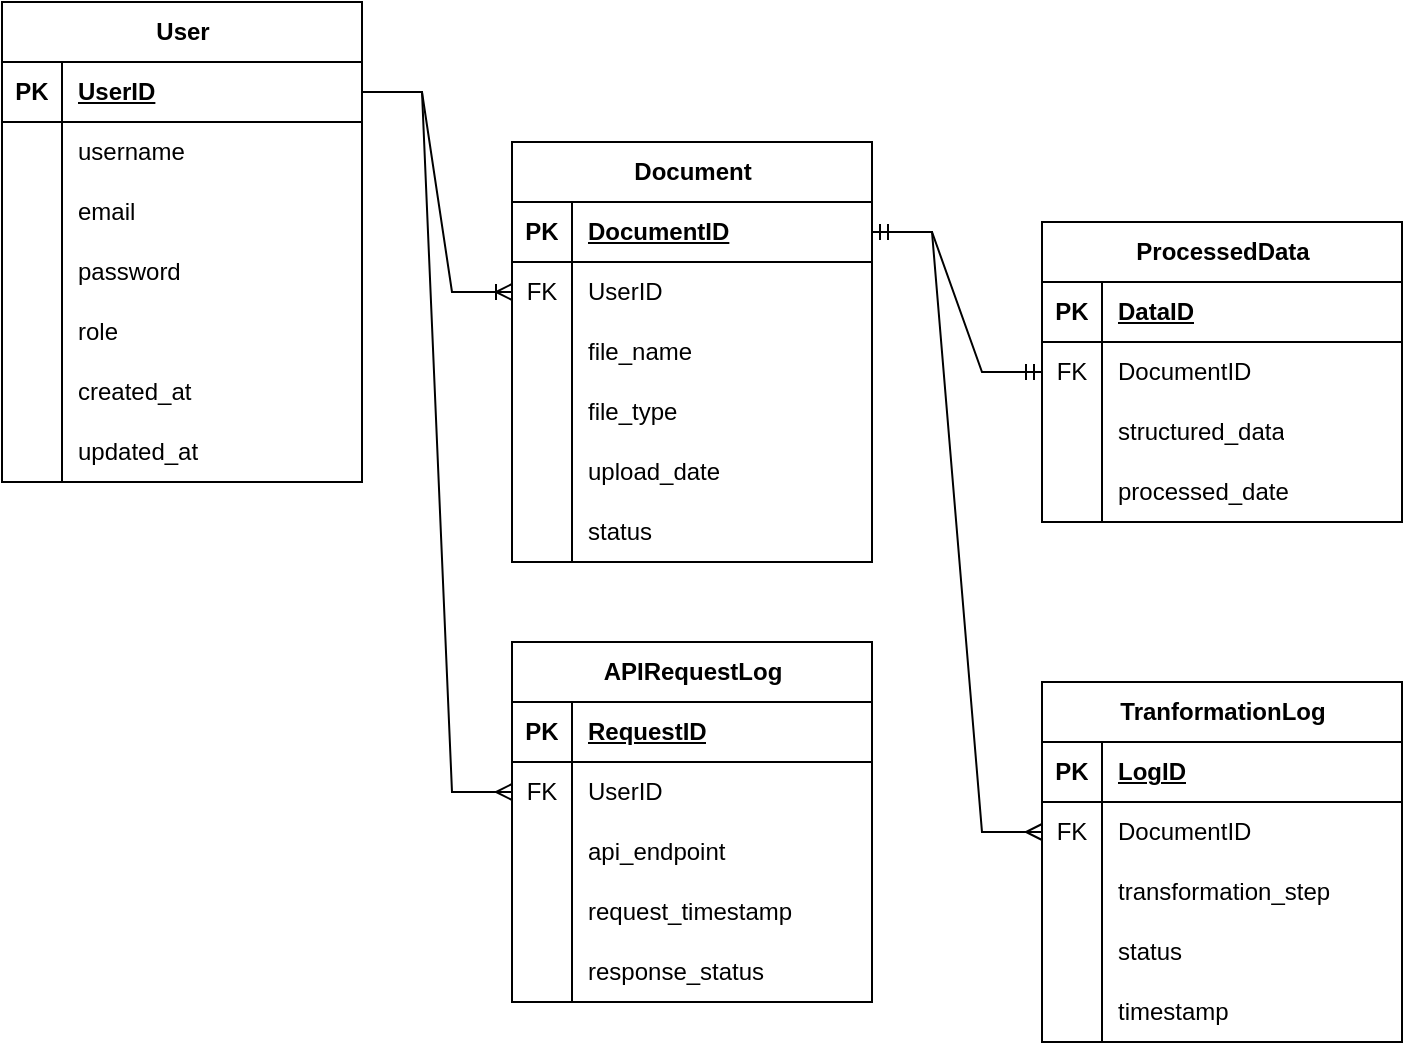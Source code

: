<mxfile version="24.7.17">
  <diagram name="Page-1" id="usNflG1nu4LHEZODyKDJ">
    <mxGraphModel dx="1393" dy="755" grid="1" gridSize="10" guides="1" tooltips="1" connect="1" arrows="1" fold="1" page="1" pageScale="1" pageWidth="850" pageHeight="1100" math="0" shadow="0">
      <root>
        <mxCell id="0" />
        <mxCell id="1" parent="0" />
        <mxCell id="-OUN-T16nuyj_4wCjLB2-5" value="User" style="shape=table;startSize=30;container=1;collapsible=1;childLayout=tableLayout;fixedRows=1;rowLines=0;fontStyle=1;align=center;resizeLast=1;html=1;" vertex="1" parent="1">
          <mxGeometry x="80" y="40" width="180" height="240" as="geometry" />
        </mxCell>
        <mxCell id="-OUN-T16nuyj_4wCjLB2-6" value="" style="shape=tableRow;horizontal=0;startSize=0;swimlaneHead=0;swimlaneBody=0;fillColor=none;collapsible=0;dropTarget=0;points=[[0,0.5],[1,0.5]];portConstraint=eastwest;top=0;left=0;right=0;bottom=1;" vertex="1" parent="-OUN-T16nuyj_4wCjLB2-5">
          <mxGeometry y="30" width="180" height="30" as="geometry" />
        </mxCell>
        <mxCell id="-OUN-T16nuyj_4wCjLB2-7" value="PK" style="shape=partialRectangle;connectable=0;fillColor=none;top=0;left=0;bottom=0;right=0;fontStyle=1;overflow=hidden;whiteSpace=wrap;html=1;" vertex="1" parent="-OUN-T16nuyj_4wCjLB2-6">
          <mxGeometry width="30" height="30" as="geometry">
            <mxRectangle width="30" height="30" as="alternateBounds" />
          </mxGeometry>
        </mxCell>
        <mxCell id="-OUN-T16nuyj_4wCjLB2-8" value="UserID" style="shape=partialRectangle;connectable=0;fillColor=none;top=0;left=0;bottom=0;right=0;align=left;spacingLeft=6;fontStyle=5;overflow=hidden;whiteSpace=wrap;html=1;" vertex="1" parent="-OUN-T16nuyj_4wCjLB2-6">
          <mxGeometry x="30" width="150" height="30" as="geometry">
            <mxRectangle width="150" height="30" as="alternateBounds" />
          </mxGeometry>
        </mxCell>
        <mxCell id="-OUN-T16nuyj_4wCjLB2-9" value="" style="shape=tableRow;horizontal=0;startSize=0;swimlaneHead=0;swimlaneBody=0;fillColor=none;collapsible=0;dropTarget=0;points=[[0,0.5],[1,0.5]];portConstraint=eastwest;top=0;left=0;right=0;bottom=0;" vertex="1" parent="-OUN-T16nuyj_4wCjLB2-5">
          <mxGeometry y="60" width="180" height="30" as="geometry" />
        </mxCell>
        <mxCell id="-OUN-T16nuyj_4wCjLB2-10" value="" style="shape=partialRectangle;connectable=0;fillColor=none;top=0;left=0;bottom=0;right=0;editable=1;overflow=hidden;whiteSpace=wrap;html=1;" vertex="1" parent="-OUN-T16nuyj_4wCjLB2-9">
          <mxGeometry width="30" height="30" as="geometry">
            <mxRectangle width="30" height="30" as="alternateBounds" />
          </mxGeometry>
        </mxCell>
        <mxCell id="-OUN-T16nuyj_4wCjLB2-11" value="username" style="shape=partialRectangle;connectable=0;fillColor=none;top=0;left=0;bottom=0;right=0;align=left;spacingLeft=6;overflow=hidden;whiteSpace=wrap;html=1;" vertex="1" parent="-OUN-T16nuyj_4wCjLB2-9">
          <mxGeometry x="30" width="150" height="30" as="geometry">
            <mxRectangle width="150" height="30" as="alternateBounds" />
          </mxGeometry>
        </mxCell>
        <mxCell id="-OUN-T16nuyj_4wCjLB2-12" value="" style="shape=tableRow;horizontal=0;startSize=0;swimlaneHead=0;swimlaneBody=0;fillColor=none;collapsible=0;dropTarget=0;points=[[0,0.5],[1,0.5]];portConstraint=eastwest;top=0;left=0;right=0;bottom=0;" vertex="1" parent="-OUN-T16nuyj_4wCjLB2-5">
          <mxGeometry y="90" width="180" height="30" as="geometry" />
        </mxCell>
        <mxCell id="-OUN-T16nuyj_4wCjLB2-13" value="" style="shape=partialRectangle;connectable=0;fillColor=none;top=0;left=0;bottom=0;right=0;editable=1;overflow=hidden;whiteSpace=wrap;html=1;" vertex="1" parent="-OUN-T16nuyj_4wCjLB2-12">
          <mxGeometry width="30" height="30" as="geometry">
            <mxRectangle width="30" height="30" as="alternateBounds" />
          </mxGeometry>
        </mxCell>
        <mxCell id="-OUN-T16nuyj_4wCjLB2-14" value="email" style="shape=partialRectangle;connectable=0;fillColor=none;top=0;left=0;bottom=0;right=0;align=left;spacingLeft=6;overflow=hidden;whiteSpace=wrap;html=1;" vertex="1" parent="-OUN-T16nuyj_4wCjLB2-12">
          <mxGeometry x="30" width="150" height="30" as="geometry">
            <mxRectangle width="150" height="30" as="alternateBounds" />
          </mxGeometry>
        </mxCell>
        <mxCell id="-OUN-T16nuyj_4wCjLB2-15" value="" style="shape=tableRow;horizontal=0;startSize=0;swimlaneHead=0;swimlaneBody=0;fillColor=none;collapsible=0;dropTarget=0;points=[[0,0.5],[1,0.5]];portConstraint=eastwest;top=0;left=0;right=0;bottom=0;" vertex="1" parent="-OUN-T16nuyj_4wCjLB2-5">
          <mxGeometry y="120" width="180" height="30" as="geometry" />
        </mxCell>
        <mxCell id="-OUN-T16nuyj_4wCjLB2-16" value="" style="shape=partialRectangle;connectable=0;fillColor=none;top=0;left=0;bottom=0;right=0;editable=1;overflow=hidden;whiteSpace=wrap;html=1;" vertex="1" parent="-OUN-T16nuyj_4wCjLB2-15">
          <mxGeometry width="30" height="30" as="geometry">
            <mxRectangle width="30" height="30" as="alternateBounds" />
          </mxGeometry>
        </mxCell>
        <mxCell id="-OUN-T16nuyj_4wCjLB2-17" value="password" style="shape=partialRectangle;connectable=0;fillColor=none;top=0;left=0;bottom=0;right=0;align=left;spacingLeft=6;overflow=hidden;whiteSpace=wrap;html=1;" vertex="1" parent="-OUN-T16nuyj_4wCjLB2-15">
          <mxGeometry x="30" width="150" height="30" as="geometry">
            <mxRectangle width="150" height="30" as="alternateBounds" />
          </mxGeometry>
        </mxCell>
        <mxCell id="-OUN-T16nuyj_4wCjLB2-18" value="" style="shape=tableRow;horizontal=0;startSize=0;swimlaneHead=0;swimlaneBody=0;fillColor=none;collapsible=0;dropTarget=0;points=[[0,0.5],[1,0.5]];portConstraint=eastwest;top=0;left=0;right=0;bottom=0;" vertex="1" parent="-OUN-T16nuyj_4wCjLB2-5">
          <mxGeometry y="150" width="180" height="30" as="geometry" />
        </mxCell>
        <mxCell id="-OUN-T16nuyj_4wCjLB2-19" value="" style="shape=partialRectangle;connectable=0;fillColor=none;top=0;left=0;bottom=0;right=0;editable=1;overflow=hidden;whiteSpace=wrap;html=1;" vertex="1" parent="-OUN-T16nuyj_4wCjLB2-18">
          <mxGeometry width="30" height="30" as="geometry">
            <mxRectangle width="30" height="30" as="alternateBounds" />
          </mxGeometry>
        </mxCell>
        <mxCell id="-OUN-T16nuyj_4wCjLB2-20" value="role" style="shape=partialRectangle;connectable=0;fillColor=none;top=0;left=0;bottom=0;right=0;align=left;spacingLeft=6;overflow=hidden;whiteSpace=wrap;html=1;" vertex="1" parent="-OUN-T16nuyj_4wCjLB2-18">
          <mxGeometry x="30" width="150" height="30" as="geometry">
            <mxRectangle width="150" height="30" as="alternateBounds" />
          </mxGeometry>
        </mxCell>
        <mxCell id="-OUN-T16nuyj_4wCjLB2-37" value="" style="shape=tableRow;horizontal=0;startSize=0;swimlaneHead=0;swimlaneBody=0;fillColor=none;collapsible=0;dropTarget=0;points=[[0,0.5],[1,0.5]];portConstraint=eastwest;top=0;left=0;right=0;bottom=0;" vertex="1" parent="-OUN-T16nuyj_4wCjLB2-5">
          <mxGeometry y="180" width="180" height="30" as="geometry" />
        </mxCell>
        <mxCell id="-OUN-T16nuyj_4wCjLB2-38" value="" style="shape=partialRectangle;connectable=0;fillColor=none;top=0;left=0;bottom=0;right=0;editable=1;overflow=hidden;whiteSpace=wrap;html=1;" vertex="1" parent="-OUN-T16nuyj_4wCjLB2-37">
          <mxGeometry width="30" height="30" as="geometry">
            <mxRectangle width="30" height="30" as="alternateBounds" />
          </mxGeometry>
        </mxCell>
        <mxCell id="-OUN-T16nuyj_4wCjLB2-39" value="created_at" style="shape=partialRectangle;connectable=0;fillColor=none;top=0;left=0;bottom=0;right=0;align=left;spacingLeft=6;overflow=hidden;whiteSpace=wrap;html=1;" vertex="1" parent="-OUN-T16nuyj_4wCjLB2-37">
          <mxGeometry x="30" width="150" height="30" as="geometry">
            <mxRectangle width="150" height="30" as="alternateBounds" />
          </mxGeometry>
        </mxCell>
        <mxCell id="-OUN-T16nuyj_4wCjLB2-40" value="" style="shape=tableRow;horizontal=0;startSize=0;swimlaneHead=0;swimlaneBody=0;fillColor=none;collapsible=0;dropTarget=0;points=[[0,0.5],[1,0.5]];portConstraint=eastwest;top=0;left=0;right=0;bottom=0;" vertex="1" parent="-OUN-T16nuyj_4wCjLB2-5">
          <mxGeometry y="210" width="180" height="30" as="geometry" />
        </mxCell>
        <mxCell id="-OUN-T16nuyj_4wCjLB2-41" value="" style="shape=partialRectangle;connectable=0;fillColor=none;top=0;left=0;bottom=0;right=0;editable=1;overflow=hidden;whiteSpace=wrap;html=1;" vertex="1" parent="-OUN-T16nuyj_4wCjLB2-40">
          <mxGeometry width="30" height="30" as="geometry">
            <mxRectangle width="30" height="30" as="alternateBounds" />
          </mxGeometry>
        </mxCell>
        <mxCell id="-OUN-T16nuyj_4wCjLB2-42" value="updated_at" style="shape=partialRectangle;connectable=0;fillColor=none;top=0;left=0;bottom=0;right=0;align=left;spacingLeft=6;overflow=hidden;whiteSpace=wrap;html=1;" vertex="1" parent="-OUN-T16nuyj_4wCjLB2-40">
          <mxGeometry x="30" width="150" height="30" as="geometry">
            <mxRectangle width="150" height="30" as="alternateBounds" />
          </mxGeometry>
        </mxCell>
        <mxCell id="-OUN-T16nuyj_4wCjLB2-43" value="Document" style="shape=table;startSize=30;container=1;collapsible=1;childLayout=tableLayout;fixedRows=1;rowLines=0;fontStyle=1;align=center;resizeLast=1;html=1;" vertex="1" parent="1">
          <mxGeometry x="335" y="110" width="180" height="210" as="geometry" />
        </mxCell>
        <mxCell id="-OUN-T16nuyj_4wCjLB2-44" value="" style="shape=tableRow;horizontal=0;startSize=0;swimlaneHead=0;swimlaneBody=0;fillColor=none;collapsible=0;dropTarget=0;points=[[0,0.5],[1,0.5]];portConstraint=eastwest;top=0;left=0;right=0;bottom=1;" vertex="1" parent="-OUN-T16nuyj_4wCjLB2-43">
          <mxGeometry y="30" width="180" height="30" as="geometry" />
        </mxCell>
        <mxCell id="-OUN-T16nuyj_4wCjLB2-45" value="PK" style="shape=partialRectangle;connectable=0;fillColor=none;top=0;left=0;bottom=0;right=0;fontStyle=1;overflow=hidden;whiteSpace=wrap;html=1;" vertex="1" parent="-OUN-T16nuyj_4wCjLB2-44">
          <mxGeometry width="30" height="30" as="geometry">
            <mxRectangle width="30" height="30" as="alternateBounds" />
          </mxGeometry>
        </mxCell>
        <mxCell id="-OUN-T16nuyj_4wCjLB2-46" value="DocumentID" style="shape=partialRectangle;connectable=0;fillColor=none;top=0;left=0;bottom=0;right=0;align=left;spacingLeft=6;fontStyle=5;overflow=hidden;whiteSpace=wrap;html=1;" vertex="1" parent="-OUN-T16nuyj_4wCjLB2-44">
          <mxGeometry x="30" width="150" height="30" as="geometry">
            <mxRectangle width="150" height="30" as="alternateBounds" />
          </mxGeometry>
        </mxCell>
        <mxCell id="-OUN-T16nuyj_4wCjLB2-47" value="" style="shape=tableRow;horizontal=0;startSize=0;swimlaneHead=0;swimlaneBody=0;fillColor=none;collapsible=0;dropTarget=0;points=[[0,0.5],[1,0.5]];portConstraint=eastwest;top=0;left=0;right=0;bottom=0;" vertex="1" parent="-OUN-T16nuyj_4wCjLB2-43">
          <mxGeometry y="60" width="180" height="30" as="geometry" />
        </mxCell>
        <mxCell id="-OUN-T16nuyj_4wCjLB2-48" value="FK" style="shape=partialRectangle;connectable=0;fillColor=none;top=0;left=0;bottom=0;right=0;editable=1;overflow=hidden;whiteSpace=wrap;html=1;" vertex="1" parent="-OUN-T16nuyj_4wCjLB2-47">
          <mxGeometry width="30" height="30" as="geometry">
            <mxRectangle width="30" height="30" as="alternateBounds" />
          </mxGeometry>
        </mxCell>
        <mxCell id="-OUN-T16nuyj_4wCjLB2-49" value="UserID" style="shape=partialRectangle;connectable=0;fillColor=none;top=0;left=0;bottom=0;right=0;align=left;spacingLeft=6;overflow=hidden;whiteSpace=wrap;html=1;" vertex="1" parent="-OUN-T16nuyj_4wCjLB2-47">
          <mxGeometry x="30" width="150" height="30" as="geometry">
            <mxRectangle width="150" height="30" as="alternateBounds" />
          </mxGeometry>
        </mxCell>
        <mxCell id="-OUN-T16nuyj_4wCjLB2-50" value="" style="shape=tableRow;horizontal=0;startSize=0;swimlaneHead=0;swimlaneBody=0;fillColor=none;collapsible=0;dropTarget=0;points=[[0,0.5],[1,0.5]];portConstraint=eastwest;top=0;left=0;right=0;bottom=0;" vertex="1" parent="-OUN-T16nuyj_4wCjLB2-43">
          <mxGeometry y="90" width="180" height="30" as="geometry" />
        </mxCell>
        <mxCell id="-OUN-T16nuyj_4wCjLB2-51" value="" style="shape=partialRectangle;connectable=0;fillColor=none;top=0;left=0;bottom=0;right=0;editable=1;overflow=hidden;whiteSpace=wrap;html=1;" vertex="1" parent="-OUN-T16nuyj_4wCjLB2-50">
          <mxGeometry width="30" height="30" as="geometry">
            <mxRectangle width="30" height="30" as="alternateBounds" />
          </mxGeometry>
        </mxCell>
        <mxCell id="-OUN-T16nuyj_4wCjLB2-52" value="file_name" style="shape=partialRectangle;connectable=0;fillColor=none;top=0;left=0;bottom=0;right=0;align=left;spacingLeft=6;overflow=hidden;whiteSpace=wrap;html=1;" vertex="1" parent="-OUN-T16nuyj_4wCjLB2-50">
          <mxGeometry x="30" width="150" height="30" as="geometry">
            <mxRectangle width="150" height="30" as="alternateBounds" />
          </mxGeometry>
        </mxCell>
        <mxCell id="-OUN-T16nuyj_4wCjLB2-53" value="" style="shape=tableRow;horizontal=0;startSize=0;swimlaneHead=0;swimlaneBody=0;fillColor=none;collapsible=0;dropTarget=0;points=[[0,0.5],[1,0.5]];portConstraint=eastwest;top=0;left=0;right=0;bottom=0;" vertex="1" parent="-OUN-T16nuyj_4wCjLB2-43">
          <mxGeometry y="120" width="180" height="30" as="geometry" />
        </mxCell>
        <mxCell id="-OUN-T16nuyj_4wCjLB2-54" value="" style="shape=partialRectangle;connectable=0;fillColor=none;top=0;left=0;bottom=0;right=0;editable=1;overflow=hidden;whiteSpace=wrap;html=1;" vertex="1" parent="-OUN-T16nuyj_4wCjLB2-53">
          <mxGeometry width="30" height="30" as="geometry">
            <mxRectangle width="30" height="30" as="alternateBounds" />
          </mxGeometry>
        </mxCell>
        <mxCell id="-OUN-T16nuyj_4wCjLB2-55" value="file_type" style="shape=partialRectangle;connectable=0;fillColor=none;top=0;left=0;bottom=0;right=0;align=left;spacingLeft=6;overflow=hidden;whiteSpace=wrap;html=1;" vertex="1" parent="-OUN-T16nuyj_4wCjLB2-53">
          <mxGeometry x="30" width="150" height="30" as="geometry">
            <mxRectangle width="150" height="30" as="alternateBounds" />
          </mxGeometry>
        </mxCell>
        <mxCell id="-OUN-T16nuyj_4wCjLB2-56" value="" style="shape=tableRow;horizontal=0;startSize=0;swimlaneHead=0;swimlaneBody=0;fillColor=none;collapsible=0;dropTarget=0;points=[[0,0.5],[1,0.5]];portConstraint=eastwest;top=0;left=0;right=0;bottom=0;" vertex="1" parent="-OUN-T16nuyj_4wCjLB2-43">
          <mxGeometry y="150" width="180" height="30" as="geometry" />
        </mxCell>
        <mxCell id="-OUN-T16nuyj_4wCjLB2-57" value="" style="shape=partialRectangle;connectable=0;fillColor=none;top=0;left=0;bottom=0;right=0;editable=1;overflow=hidden;whiteSpace=wrap;html=1;" vertex="1" parent="-OUN-T16nuyj_4wCjLB2-56">
          <mxGeometry width="30" height="30" as="geometry">
            <mxRectangle width="30" height="30" as="alternateBounds" />
          </mxGeometry>
        </mxCell>
        <mxCell id="-OUN-T16nuyj_4wCjLB2-58" value="upload_date" style="shape=partialRectangle;connectable=0;fillColor=none;top=0;left=0;bottom=0;right=0;align=left;spacingLeft=6;overflow=hidden;whiteSpace=wrap;html=1;" vertex="1" parent="-OUN-T16nuyj_4wCjLB2-56">
          <mxGeometry x="30" width="150" height="30" as="geometry">
            <mxRectangle width="150" height="30" as="alternateBounds" />
          </mxGeometry>
        </mxCell>
        <mxCell id="-OUN-T16nuyj_4wCjLB2-59" value="" style="shape=tableRow;horizontal=0;startSize=0;swimlaneHead=0;swimlaneBody=0;fillColor=none;collapsible=0;dropTarget=0;points=[[0,0.5],[1,0.5]];portConstraint=eastwest;top=0;left=0;right=0;bottom=0;" vertex="1" parent="-OUN-T16nuyj_4wCjLB2-43">
          <mxGeometry y="180" width="180" height="30" as="geometry" />
        </mxCell>
        <mxCell id="-OUN-T16nuyj_4wCjLB2-60" value="" style="shape=partialRectangle;connectable=0;fillColor=none;top=0;left=0;bottom=0;right=0;editable=1;overflow=hidden;whiteSpace=wrap;html=1;" vertex="1" parent="-OUN-T16nuyj_4wCjLB2-59">
          <mxGeometry width="30" height="30" as="geometry">
            <mxRectangle width="30" height="30" as="alternateBounds" />
          </mxGeometry>
        </mxCell>
        <mxCell id="-OUN-T16nuyj_4wCjLB2-61" value="status" style="shape=partialRectangle;connectable=0;fillColor=none;top=0;left=0;bottom=0;right=0;align=left;spacingLeft=6;overflow=hidden;whiteSpace=wrap;html=1;" vertex="1" parent="-OUN-T16nuyj_4wCjLB2-59">
          <mxGeometry x="30" width="150" height="30" as="geometry">
            <mxRectangle width="150" height="30" as="alternateBounds" />
          </mxGeometry>
        </mxCell>
        <mxCell id="-OUN-T16nuyj_4wCjLB2-66" value="" style="edgeStyle=entityRelationEdgeStyle;fontSize=12;html=1;endArrow=ERoneToMany;rounded=0;exitX=1;exitY=0.5;exitDx=0;exitDy=0;" edge="1" parent="1" source="-OUN-T16nuyj_4wCjLB2-6" target="-OUN-T16nuyj_4wCjLB2-47">
          <mxGeometry width="100" height="100" relative="1" as="geometry">
            <mxPoint x="370" y="280" as="sourcePoint" />
            <mxPoint x="320" y="170" as="targetPoint" />
          </mxGeometry>
        </mxCell>
        <mxCell id="-OUN-T16nuyj_4wCjLB2-67" value="ProcessedData" style="shape=table;startSize=30;container=1;collapsible=1;childLayout=tableLayout;fixedRows=1;rowLines=0;fontStyle=1;align=center;resizeLast=1;html=1;" vertex="1" parent="1">
          <mxGeometry x="600" y="150" width="180" height="150" as="geometry" />
        </mxCell>
        <mxCell id="-OUN-T16nuyj_4wCjLB2-68" value="" style="shape=tableRow;horizontal=0;startSize=0;swimlaneHead=0;swimlaneBody=0;fillColor=none;collapsible=0;dropTarget=0;points=[[0,0.5],[1,0.5]];portConstraint=eastwest;top=0;left=0;right=0;bottom=1;" vertex="1" parent="-OUN-T16nuyj_4wCjLB2-67">
          <mxGeometry y="30" width="180" height="30" as="geometry" />
        </mxCell>
        <mxCell id="-OUN-T16nuyj_4wCjLB2-69" value="PK" style="shape=partialRectangle;connectable=0;fillColor=none;top=0;left=0;bottom=0;right=0;fontStyle=1;overflow=hidden;whiteSpace=wrap;html=1;" vertex="1" parent="-OUN-T16nuyj_4wCjLB2-68">
          <mxGeometry width="30" height="30" as="geometry">
            <mxRectangle width="30" height="30" as="alternateBounds" />
          </mxGeometry>
        </mxCell>
        <mxCell id="-OUN-T16nuyj_4wCjLB2-70" value="DataID" style="shape=partialRectangle;connectable=0;fillColor=none;top=0;left=0;bottom=0;right=0;align=left;spacingLeft=6;fontStyle=5;overflow=hidden;whiteSpace=wrap;html=1;" vertex="1" parent="-OUN-T16nuyj_4wCjLB2-68">
          <mxGeometry x="30" width="150" height="30" as="geometry">
            <mxRectangle width="150" height="30" as="alternateBounds" />
          </mxGeometry>
        </mxCell>
        <mxCell id="-OUN-T16nuyj_4wCjLB2-71" value="" style="shape=tableRow;horizontal=0;startSize=0;swimlaneHead=0;swimlaneBody=0;fillColor=none;collapsible=0;dropTarget=0;points=[[0,0.5],[1,0.5]];portConstraint=eastwest;top=0;left=0;right=0;bottom=0;" vertex="1" parent="-OUN-T16nuyj_4wCjLB2-67">
          <mxGeometry y="60" width="180" height="30" as="geometry" />
        </mxCell>
        <mxCell id="-OUN-T16nuyj_4wCjLB2-72" value="FK" style="shape=partialRectangle;connectable=0;fillColor=none;top=0;left=0;bottom=0;right=0;editable=1;overflow=hidden;whiteSpace=wrap;html=1;" vertex="1" parent="-OUN-T16nuyj_4wCjLB2-71">
          <mxGeometry width="30" height="30" as="geometry">
            <mxRectangle width="30" height="30" as="alternateBounds" />
          </mxGeometry>
        </mxCell>
        <mxCell id="-OUN-T16nuyj_4wCjLB2-73" value="DocumentID" style="shape=partialRectangle;connectable=0;fillColor=none;top=0;left=0;bottom=0;right=0;align=left;spacingLeft=6;overflow=hidden;whiteSpace=wrap;html=1;" vertex="1" parent="-OUN-T16nuyj_4wCjLB2-71">
          <mxGeometry x="30" width="150" height="30" as="geometry">
            <mxRectangle width="150" height="30" as="alternateBounds" />
          </mxGeometry>
        </mxCell>
        <mxCell id="-OUN-T16nuyj_4wCjLB2-74" value="" style="shape=tableRow;horizontal=0;startSize=0;swimlaneHead=0;swimlaneBody=0;fillColor=none;collapsible=0;dropTarget=0;points=[[0,0.5],[1,0.5]];portConstraint=eastwest;top=0;left=0;right=0;bottom=0;" vertex="1" parent="-OUN-T16nuyj_4wCjLB2-67">
          <mxGeometry y="90" width="180" height="30" as="geometry" />
        </mxCell>
        <mxCell id="-OUN-T16nuyj_4wCjLB2-75" value="" style="shape=partialRectangle;connectable=0;fillColor=none;top=0;left=0;bottom=0;right=0;editable=1;overflow=hidden;whiteSpace=wrap;html=1;" vertex="1" parent="-OUN-T16nuyj_4wCjLB2-74">
          <mxGeometry width="30" height="30" as="geometry">
            <mxRectangle width="30" height="30" as="alternateBounds" />
          </mxGeometry>
        </mxCell>
        <mxCell id="-OUN-T16nuyj_4wCjLB2-76" value="structured_data" style="shape=partialRectangle;connectable=0;fillColor=none;top=0;left=0;bottom=0;right=0;align=left;spacingLeft=6;overflow=hidden;whiteSpace=wrap;html=1;" vertex="1" parent="-OUN-T16nuyj_4wCjLB2-74">
          <mxGeometry x="30" width="150" height="30" as="geometry">
            <mxRectangle width="150" height="30" as="alternateBounds" />
          </mxGeometry>
        </mxCell>
        <mxCell id="-OUN-T16nuyj_4wCjLB2-77" value="" style="shape=tableRow;horizontal=0;startSize=0;swimlaneHead=0;swimlaneBody=0;fillColor=none;collapsible=0;dropTarget=0;points=[[0,0.5],[1,0.5]];portConstraint=eastwest;top=0;left=0;right=0;bottom=0;" vertex="1" parent="-OUN-T16nuyj_4wCjLB2-67">
          <mxGeometry y="120" width="180" height="30" as="geometry" />
        </mxCell>
        <mxCell id="-OUN-T16nuyj_4wCjLB2-78" value="" style="shape=partialRectangle;connectable=0;fillColor=none;top=0;left=0;bottom=0;right=0;editable=1;overflow=hidden;whiteSpace=wrap;html=1;" vertex="1" parent="-OUN-T16nuyj_4wCjLB2-77">
          <mxGeometry width="30" height="30" as="geometry">
            <mxRectangle width="30" height="30" as="alternateBounds" />
          </mxGeometry>
        </mxCell>
        <mxCell id="-OUN-T16nuyj_4wCjLB2-79" value="processed_date" style="shape=partialRectangle;connectable=0;fillColor=none;top=0;left=0;bottom=0;right=0;align=left;spacingLeft=6;overflow=hidden;whiteSpace=wrap;html=1;" vertex="1" parent="-OUN-T16nuyj_4wCjLB2-77">
          <mxGeometry x="30" width="150" height="30" as="geometry">
            <mxRectangle width="150" height="30" as="alternateBounds" />
          </mxGeometry>
        </mxCell>
        <mxCell id="-OUN-T16nuyj_4wCjLB2-81" value="" style="edgeStyle=entityRelationEdgeStyle;fontSize=12;html=1;endArrow=ERmandOne;startArrow=ERmandOne;rounded=0;" edge="1" parent="1" source="-OUN-T16nuyj_4wCjLB2-44" target="-OUN-T16nuyj_4wCjLB2-71">
          <mxGeometry width="100" height="100" relative="1" as="geometry">
            <mxPoint x="530" y="130" as="sourcePoint" />
            <mxPoint x="470" y="180" as="targetPoint" />
          </mxGeometry>
        </mxCell>
        <mxCell id="-OUN-T16nuyj_4wCjLB2-82" value="TranformationLog" style="shape=table;startSize=30;container=1;collapsible=1;childLayout=tableLayout;fixedRows=1;rowLines=0;fontStyle=1;align=center;resizeLast=1;html=1;" vertex="1" parent="1">
          <mxGeometry x="600" y="380" width="180" height="180" as="geometry" />
        </mxCell>
        <mxCell id="-OUN-T16nuyj_4wCjLB2-83" value="" style="shape=tableRow;horizontal=0;startSize=0;swimlaneHead=0;swimlaneBody=0;fillColor=none;collapsible=0;dropTarget=0;points=[[0,0.5],[1,0.5]];portConstraint=eastwest;top=0;left=0;right=0;bottom=1;" vertex="1" parent="-OUN-T16nuyj_4wCjLB2-82">
          <mxGeometry y="30" width="180" height="30" as="geometry" />
        </mxCell>
        <mxCell id="-OUN-T16nuyj_4wCjLB2-84" value="PK" style="shape=partialRectangle;connectable=0;fillColor=none;top=0;left=0;bottom=0;right=0;fontStyle=1;overflow=hidden;whiteSpace=wrap;html=1;" vertex="1" parent="-OUN-T16nuyj_4wCjLB2-83">
          <mxGeometry width="30" height="30" as="geometry">
            <mxRectangle width="30" height="30" as="alternateBounds" />
          </mxGeometry>
        </mxCell>
        <mxCell id="-OUN-T16nuyj_4wCjLB2-85" value="LogID" style="shape=partialRectangle;connectable=0;fillColor=none;top=0;left=0;bottom=0;right=0;align=left;spacingLeft=6;fontStyle=5;overflow=hidden;whiteSpace=wrap;html=1;" vertex="1" parent="-OUN-T16nuyj_4wCjLB2-83">
          <mxGeometry x="30" width="150" height="30" as="geometry">
            <mxRectangle width="150" height="30" as="alternateBounds" />
          </mxGeometry>
        </mxCell>
        <mxCell id="-OUN-T16nuyj_4wCjLB2-86" value="" style="shape=tableRow;horizontal=0;startSize=0;swimlaneHead=0;swimlaneBody=0;fillColor=none;collapsible=0;dropTarget=0;points=[[0,0.5],[1,0.5]];portConstraint=eastwest;top=0;left=0;right=0;bottom=0;" vertex="1" parent="-OUN-T16nuyj_4wCjLB2-82">
          <mxGeometry y="60" width="180" height="30" as="geometry" />
        </mxCell>
        <mxCell id="-OUN-T16nuyj_4wCjLB2-87" value="FK" style="shape=partialRectangle;connectable=0;fillColor=none;top=0;left=0;bottom=0;right=0;editable=1;overflow=hidden;whiteSpace=wrap;html=1;" vertex="1" parent="-OUN-T16nuyj_4wCjLB2-86">
          <mxGeometry width="30" height="30" as="geometry">
            <mxRectangle width="30" height="30" as="alternateBounds" />
          </mxGeometry>
        </mxCell>
        <mxCell id="-OUN-T16nuyj_4wCjLB2-88" value="DocumentID" style="shape=partialRectangle;connectable=0;fillColor=none;top=0;left=0;bottom=0;right=0;align=left;spacingLeft=6;overflow=hidden;whiteSpace=wrap;html=1;" vertex="1" parent="-OUN-T16nuyj_4wCjLB2-86">
          <mxGeometry x="30" width="150" height="30" as="geometry">
            <mxRectangle width="150" height="30" as="alternateBounds" />
          </mxGeometry>
        </mxCell>
        <mxCell id="-OUN-T16nuyj_4wCjLB2-89" value="" style="shape=tableRow;horizontal=0;startSize=0;swimlaneHead=0;swimlaneBody=0;fillColor=none;collapsible=0;dropTarget=0;points=[[0,0.5],[1,0.5]];portConstraint=eastwest;top=0;left=0;right=0;bottom=0;" vertex="1" parent="-OUN-T16nuyj_4wCjLB2-82">
          <mxGeometry y="90" width="180" height="30" as="geometry" />
        </mxCell>
        <mxCell id="-OUN-T16nuyj_4wCjLB2-90" value="" style="shape=partialRectangle;connectable=0;fillColor=none;top=0;left=0;bottom=0;right=0;editable=1;overflow=hidden;whiteSpace=wrap;html=1;" vertex="1" parent="-OUN-T16nuyj_4wCjLB2-89">
          <mxGeometry width="30" height="30" as="geometry">
            <mxRectangle width="30" height="30" as="alternateBounds" />
          </mxGeometry>
        </mxCell>
        <mxCell id="-OUN-T16nuyj_4wCjLB2-91" value="transformation_step" style="shape=partialRectangle;connectable=0;fillColor=none;top=0;left=0;bottom=0;right=0;align=left;spacingLeft=6;overflow=hidden;whiteSpace=wrap;html=1;" vertex="1" parent="-OUN-T16nuyj_4wCjLB2-89">
          <mxGeometry x="30" width="150" height="30" as="geometry">
            <mxRectangle width="150" height="30" as="alternateBounds" />
          </mxGeometry>
        </mxCell>
        <mxCell id="-OUN-T16nuyj_4wCjLB2-92" value="" style="shape=tableRow;horizontal=0;startSize=0;swimlaneHead=0;swimlaneBody=0;fillColor=none;collapsible=0;dropTarget=0;points=[[0,0.5],[1,0.5]];portConstraint=eastwest;top=0;left=0;right=0;bottom=0;" vertex="1" parent="-OUN-T16nuyj_4wCjLB2-82">
          <mxGeometry y="120" width="180" height="30" as="geometry" />
        </mxCell>
        <mxCell id="-OUN-T16nuyj_4wCjLB2-93" value="" style="shape=partialRectangle;connectable=0;fillColor=none;top=0;left=0;bottom=0;right=0;editable=1;overflow=hidden;whiteSpace=wrap;html=1;" vertex="1" parent="-OUN-T16nuyj_4wCjLB2-92">
          <mxGeometry width="30" height="30" as="geometry">
            <mxRectangle width="30" height="30" as="alternateBounds" />
          </mxGeometry>
        </mxCell>
        <mxCell id="-OUN-T16nuyj_4wCjLB2-94" value="status" style="shape=partialRectangle;connectable=0;fillColor=none;top=0;left=0;bottom=0;right=0;align=left;spacingLeft=6;overflow=hidden;whiteSpace=wrap;html=1;" vertex="1" parent="-OUN-T16nuyj_4wCjLB2-92">
          <mxGeometry x="30" width="150" height="30" as="geometry">
            <mxRectangle width="150" height="30" as="alternateBounds" />
          </mxGeometry>
        </mxCell>
        <mxCell id="-OUN-T16nuyj_4wCjLB2-95" value="" style="shape=tableRow;horizontal=0;startSize=0;swimlaneHead=0;swimlaneBody=0;fillColor=none;collapsible=0;dropTarget=0;points=[[0,0.5],[1,0.5]];portConstraint=eastwest;top=0;left=0;right=0;bottom=0;" vertex="1" parent="-OUN-T16nuyj_4wCjLB2-82">
          <mxGeometry y="150" width="180" height="30" as="geometry" />
        </mxCell>
        <mxCell id="-OUN-T16nuyj_4wCjLB2-96" value="" style="shape=partialRectangle;connectable=0;fillColor=none;top=0;left=0;bottom=0;right=0;editable=1;overflow=hidden;whiteSpace=wrap;html=1;" vertex="1" parent="-OUN-T16nuyj_4wCjLB2-95">
          <mxGeometry width="30" height="30" as="geometry">
            <mxRectangle width="30" height="30" as="alternateBounds" />
          </mxGeometry>
        </mxCell>
        <mxCell id="-OUN-T16nuyj_4wCjLB2-97" value="timestamp" style="shape=partialRectangle;connectable=0;fillColor=none;top=0;left=0;bottom=0;right=0;align=left;spacingLeft=6;overflow=hidden;whiteSpace=wrap;html=1;" vertex="1" parent="-OUN-T16nuyj_4wCjLB2-95">
          <mxGeometry x="30" width="150" height="30" as="geometry">
            <mxRectangle width="150" height="30" as="alternateBounds" />
          </mxGeometry>
        </mxCell>
        <mxCell id="-OUN-T16nuyj_4wCjLB2-102" value="" style="edgeStyle=entityRelationEdgeStyle;fontSize=12;html=1;endArrow=ERmany;rounded=0;" edge="1" parent="1" source="-OUN-T16nuyj_4wCjLB2-44" target="-OUN-T16nuyj_4wCjLB2-86">
          <mxGeometry width="100" height="100" relative="1" as="geometry">
            <mxPoint x="590" y="400" as="sourcePoint" />
            <mxPoint x="690" y="300" as="targetPoint" />
          </mxGeometry>
        </mxCell>
        <mxCell id="-OUN-T16nuyj_4wCjLB2-103" value="APIRequestLog" style="shape=table;startSize=30;container=1;collapsible=1;childLayout=tableLayout;fixedRows=1;rowLines=0;fontStyle=1;align=center;resizeLast=1;html=1;" vertex="1" parent="1">
          <mxGeometry x="335" y="360" width="180" height="180" as="geometry" />
        </mxCell>
        <mxCell id="-OUN-T16nuyj_4wCjLB2-104" value="" style="shape=tableRow;horizontal=0;startSize=0;swimlaneHead=0;swimlaneBody=0;fillColor=none;collapsible=0;dropTarget=0;points=[[0,0.5],[1,0.5]];portConstraint=eastwest;top=0;left=0;right=0;bottom=1;" vertex="1" parent="-OUN-T16nuyj_4wCjLB2-103">
          <mxGeometry y="30" width="180" height="30" as="geometry" />
        </mxCell>
        <mxCell id="-OUN-T16nuyj_4wCjLB2-105" value="PK" style="shape=partialRectangle;connectable=0;fillColor=none;top=0;left=0;bottom=0;right=0;fontStyle=1;overflow=hidden;whiteSpace=wrap;html=1;" vertex="1" parent="-OUN-T16nuyj_4wCjLB2-104">
          <mxGeometry width="30" height="30" as="geometry">
            <mxRectangle width="30" height="30" as="alternateBounds" />
          </mxGeometry>
        </mxCell>
        <mxCell id="-OUN-T16nuyj_4wCjLB2-106" value="RequestID" style="shape=partialRectangle;connectable=0;fillColor=none;top=0;left=0;bottom=0;right=0;align=left;spacingLeft=6;fontStyle=5;overflow=hidden;whiteSpace=wrap;html=1;" vertex="1" parent="-OUN-T16nuyj_4wCjLB2-104">
          <mxGeometry x="30" width="150" height="30" as="geometry">
            <mxRectangle width="150" height="30" as="alternateBounds" />
          </mxGeometry>
        </mxCell>
        <mxCell id="-OUN-T16nuyj_4wCjLB2-107" value="" style="shape=tableRow;horizontal=0;startSize=0;swimlaneHead=0;swimlaneBody=0;fillColor=none;collapsible=0;dropTarget=0;points=[[0,0.5],[1,0.5]];portConstraint=eastwest;top=0;left=0;right=0;bottom=0;" vertex="1" parent="-OUN-T16nuyj_4wCjLB2-103">
          <mxGeometry y="60" width="180" height="30" as="geometry" />
        </mxCell>
        <mxCell id="-OUN-T16nuyj_4wCjLB2-108" value="FK" style="shape=partialRectangle;connectable=0;fillColor=none;top=0;left=0;bottom=0;right=0;editable=1;overflow=hidden;whiteSpace=wrap;html=1;" vertex="1" parent="-OUN-T16nuyj_4wCjLB2-107">
          <mxGeometry width="30" height="30" as="geometry">
            <mxRectangle width="30" height="30" as="alternateBounds" />
          </mxGeometry>
        </mxCell>
        <mxCell id="-OUN-T16nuyj_4wCjLB2-109" value="UserID" style="shape=partialRectangle;connectable=0;fillColor=none;top=0;left=0;bottom=0;right=0;align=left;spacingLeft=6;overflow=hidden;whiteSpace=wrap;html=1;" vertex="1" parent="-OUN-T16nuyj_4wCjLB2-107">
          <mxGeometry x="30" width="150" height="30" as="geometry">
            <mxRectangle width="150" height="30" as="alternateBounds" />
          </mxGeometry>
        </mxCell>
        <mxCell id="-OUN-T16nuyj_4wCjLB2-110" value="" style="shape=tableRow;horizontal=0;startSize=0;swimlaneHead=0;swimlaneBody=0;fillColor=none;collapsible=0;dropTarget=0;points=[[0,0.5],[1,0.5]];portConstraint=eastwest;top=0;left=0;right=0;bottom=0;" vertex="1" parent="-OUN-T16nuyj_4wCjLB2-103">
          <mxGeometry y="90" width="180" height="30" as="geometry" />
        </mxCell>
        <mxCell id="-OUN-T16nuyj_4wCjLB2-111" value="" style="shape=partialRectangle;connectable=0;fillColor=none;top=0;left=0;bottom=0;right=0;editable=1;overflow=hidden;whiteSpace=wrap;html=1;" vertex="1" parent="-OUN-T16nuyj_4wCjLB2-110">
          <mxGeometry width="30" height="30" as="geometry">
            <mxRectangle width="30" height="30" as="alternateBounds" />
          </mxGeometry>
        </mxCell>
        <mxCell id="-OUN-T16nuyj_4wCjLB2-112" value="api_endpoint" style="shape=partialRectangle;connectable=0;fillColor=none;top=0;left=0;bottom=0;right=0;align=left;spacingLeft=6;overflow=hidden;whiteSpace=wrap;html=1;" vertex="1" parent="-OUN-T16nuyj_4wCjLB2-110">
          <mxGeometry x="30" width="150" height="30" as="geometry">
            <mxRectangle width="150" height="30" as="alternateBounds" />
          </mxGeometry>
        </mxCell>
        <mxCell id="-OUN-T16nuyj_4wCjLB2-113" value="" style="shape=tableRow;horizontal=0;startSize=0;swimlaneHead=0;swimlaneBody=0;fillColor=none;collapsible=0;dropTarget=0;points=[[0,0.5],[1,0.5]];portConstraint=eastwest;top=0;left=0;right=0;bottom=0;" vertex="1" parent="-OUN-T16nuyj_4wCjLB2-103">
          <mxGeometry y="120" width="180" height="30" as="geometry" />
        </mxCell>
        <mxCell id="-OUN-T16nuyj_4wCjLB2-114" value="" style="shape=partialRectangle;connectable=0;fillColor=none;top=0;left=0;bottom=0;right=0;editable=1;overflow=hidden;whiteSpace=wrap;html=1;" vertex="1" parent="-OUN-T16nuyj_4wCjLB2-113">
          <mxGeometry width="30" height="30" as="geometry">
            <mxRectangle width="30" height="30" as="alternateBounds" />
          </mxGeometry>
        </mxCell>
        <mxCell id="-OUN-T16nuyj_4wCjLB2-115" value="request_timestamp" style="shape=partialRectangle;connectable=0;fillColor=none;top=0;left=0;bottom=0;right=0;align=left;spacingLeft=6;overflow=hidden;whiteSpace=wrap;html=1;" vertex="1" parent="-OUN-T16nuyj_4wCjLB2-113">
          <mxGeometry x="30" width="150" height="30" as="geometry">
            <mxRectangle width="150" height="30" as="alternateBounds" />
          </mxGeometry>
        </mxCell>
        <mxCell id="-OUN-T16nuyj_4wCjLB2-116" value="" style="shape=tableRow;horizontal=0;startSize=0;swimlaneHead=0;swimlaneBody=0;fillColor=none;collapsible=0;dropTarget=0;points=[[0,0.5],[1,0.5]];portConstraint=eastwest;top=0;left=0;right=0;bottom=0;" vertex="1" parent="-OUN-T16nuyj_4wCjLB2-103">
          <mxGeometry y="150" width="180" height="30" as="geometry" />
        </mxCell>
        <mxCell id="-OUN-T16nuyj_4wCjLB2-117" value="" style="shape=partialRectangle;connectable=0;fillColor=none;top=0;left=0;bottom=0;right=0;editable=1;overflow=hidden;whiteSpace=wrap;html=1;" vertex="1" parent="-OUN-T16nuyj_4wCjLB2-116">
          <mxGeometry width="30" height="30" as="geometry">
            <mxRectangle width="30" height="30" as="alternateBounds" />
          </mxGeometry>
        </mxCell>
        <mxCell id="-OUN-T16nuyj_4wCjLB2-118" value="response_status" style="shape=partialRectangle;connectable=0;fillColor=none;top=0;left=0;bottom=0;right=0;align=left;spacingLeft=6;overflow=hidden;whiteSpace=wrap;html=1;" vertex="1" parent="-OUN-T16nuyj_4wCjLB2-116">
          <mxGeometry x="30" width="150" height="30" as="geometry">
            <mxRectangle width="150" height="30" as="alternateBounds" />
          </mxGeometry>
        </mxCell>
        <mxCell id="-OUN-T16nuyj_4wCjLB2-119" value="" style="edgeStyle=entityRelationEdgeStyle;fontSize=12;html=1;endArrow=ERmany;rounded=0;exitX=1;exitY=0.5;exitDx=0;exitDy=0;" edge="1" parent="1" source="-OUN-T16nuyj_4wCjLB2-6" target="-OUN-T16nuyj_4wCjLB2-107">
          <mxGeometry width="100" height="100" relative="1" as="geometry">
            <mxPoint x="350" y="290" as="sourcePoint" />
            <mxPoint x="300" y="420" as="targetPoint" />
          </mxGeometry>
        </mxCell>
      </root>
    </mxGraphModel>
  </diagram>
</mxfile>
